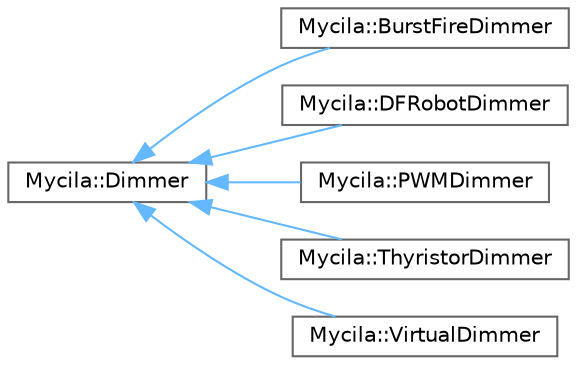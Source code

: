 digraph "Graphical Class Hierarchy"
{
 // LATEX_PDF_SIZE
  bgcolor="transparent";
  edge [fontname=Helvetica,fontsize=10,labelfontname=Helvetica,labelfontsize=10];
  node [fontname=Helvetica,fontsize=10,shape=box,height=0.2,width=0.4];
  rankdir="LR";
  Node0 [id="Node000000",label="Mycila::Dimmer",height=0.2,width=0.4,color="grey40", fillcolor="white", style="filled",URL="$class_mycila_1_1_dimmer.html",tooltip=" "];
  Node0 -> Node1 [id="edge1_Node000000_Node000001",dir="back",color="steelblue1",style="solid",tooltip=" "];
  Node1 [id="Node000001",label="Mycila::BurstFireDimmer",height=0.2,width=0.4,color="grey40", fillcolor="white", style="filled",URL="$class_mycila_1_1_burst_fire_dimmer.html",tooltip=" "];
  Node0 -> Node2 [id="edge2_Node000000_Node000002",dir="back",color="steelblue1",style="solid",tooltip=" "];
  Node2 [id="Node000002",label="Mycila::DFRobotDimmer",height=0.2,width=0.4,color="grey40", fillcolor="white", style="filled",URL="$class_mycila_1_1_d_f_robot_dimmer.html",tooltip=" "];
  Node0 -> Node3 [id="edge3_Node000000_Node000003",dir="back",color="steelblue1",style="solid",tooltip=" "];
  Node3 [id="Node000003",label="Mycila::PWMDimmer",height=0.2,width=0.4,color="grey40", fillcolor="white", style="filled",URL="$class_mycila_1_1_p_w_m_dimmer.html",tooltip=" "];
  Node0 -> Node4 [id="edge4_Node000000_Node000004",dir="back",color="steelblue1",style="solid",tooltip=" "];
  Node4 [id="Node000004",label="Mycila::ThyristorDimmer",height=0.2,width=0.4,color="grey40", fillcolor="white", style="filled",URL="$class_mycila_1_1_thyristor_dimmer.html",tooltip=" "];
  Node0 -> Node5 [id="edge5_Node000000_Node000005",dir="back",color="steelblue1",style="solid",tooltip=" "];
  Node5 [id="Node000005",label="Mycila::VirtualDimmer",height=0.2,width=0.4,color="grey40", fillcolor="white", style="filled",URL="$class_mycila_1_1_virtual_dimmer.html",tooltip=" "];
}
